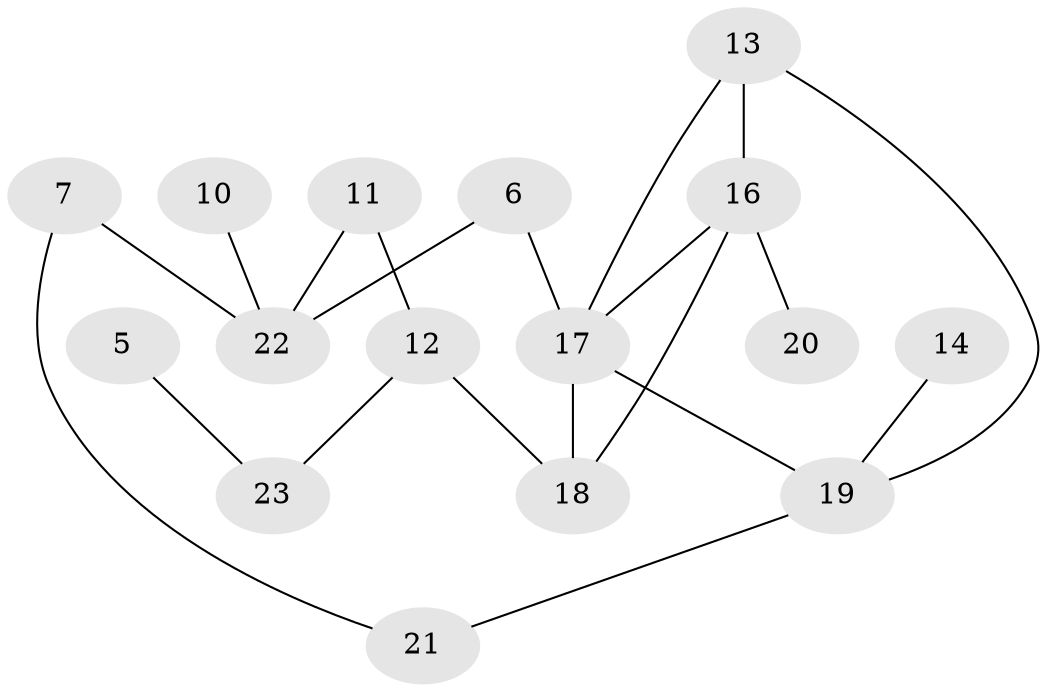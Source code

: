 // original degree distribution, {1: 0.2545454545454545, 3: 0.2, 4: 0.05454545454545454, 5: 0.01818181818181818, 0: 0.12727272727272726, 2: 0.32727272727272727, 6: 0.01818181818181818}
// Generated by graph-tools (version 1.1) at 2025/35/03/04/25 23:35:45]
// undirected, 16 vertices, 20 edges
graph export_dot {
  node [color=gray90,style=filled];
  5;
  6;
  7;
  10;
  11;
  12;
  13;
  14;
  16;
  17;
  18;
  19;
  20;
  21;
  22;
  23;
  5 -- 23 [weight=1.0];
  6 -- 17 [weight=1.0];
  6 -- 22 [weight=1.0];
  7 -- 21 [weight=1.0];
  7 -- 22 [weight=1.0];
  10 -- 22 [weight=1.0];
  11 -- 12 [weight=1.0];
  11 -- 22 [weight=1.0];
  12 -- 18 [weight=1.0];
  12 -- 23 [weight=1.0];
  13 -- 16 [weight=1.0];
  13 -- 17 [weight=1.0];
  13 -- 19 [weight=1.0];
  14 -- 19 [weight=1.0];
  16 -- 17 [weight=1.0];
  16 -- 18 [weight=1.0];
  16 -- 20 [weight=1.0];
  17 -- 18 [weight=2.0];
  17 -- 19 [weight=1.0];
  19 -- 21 [weight=1.0];
}
